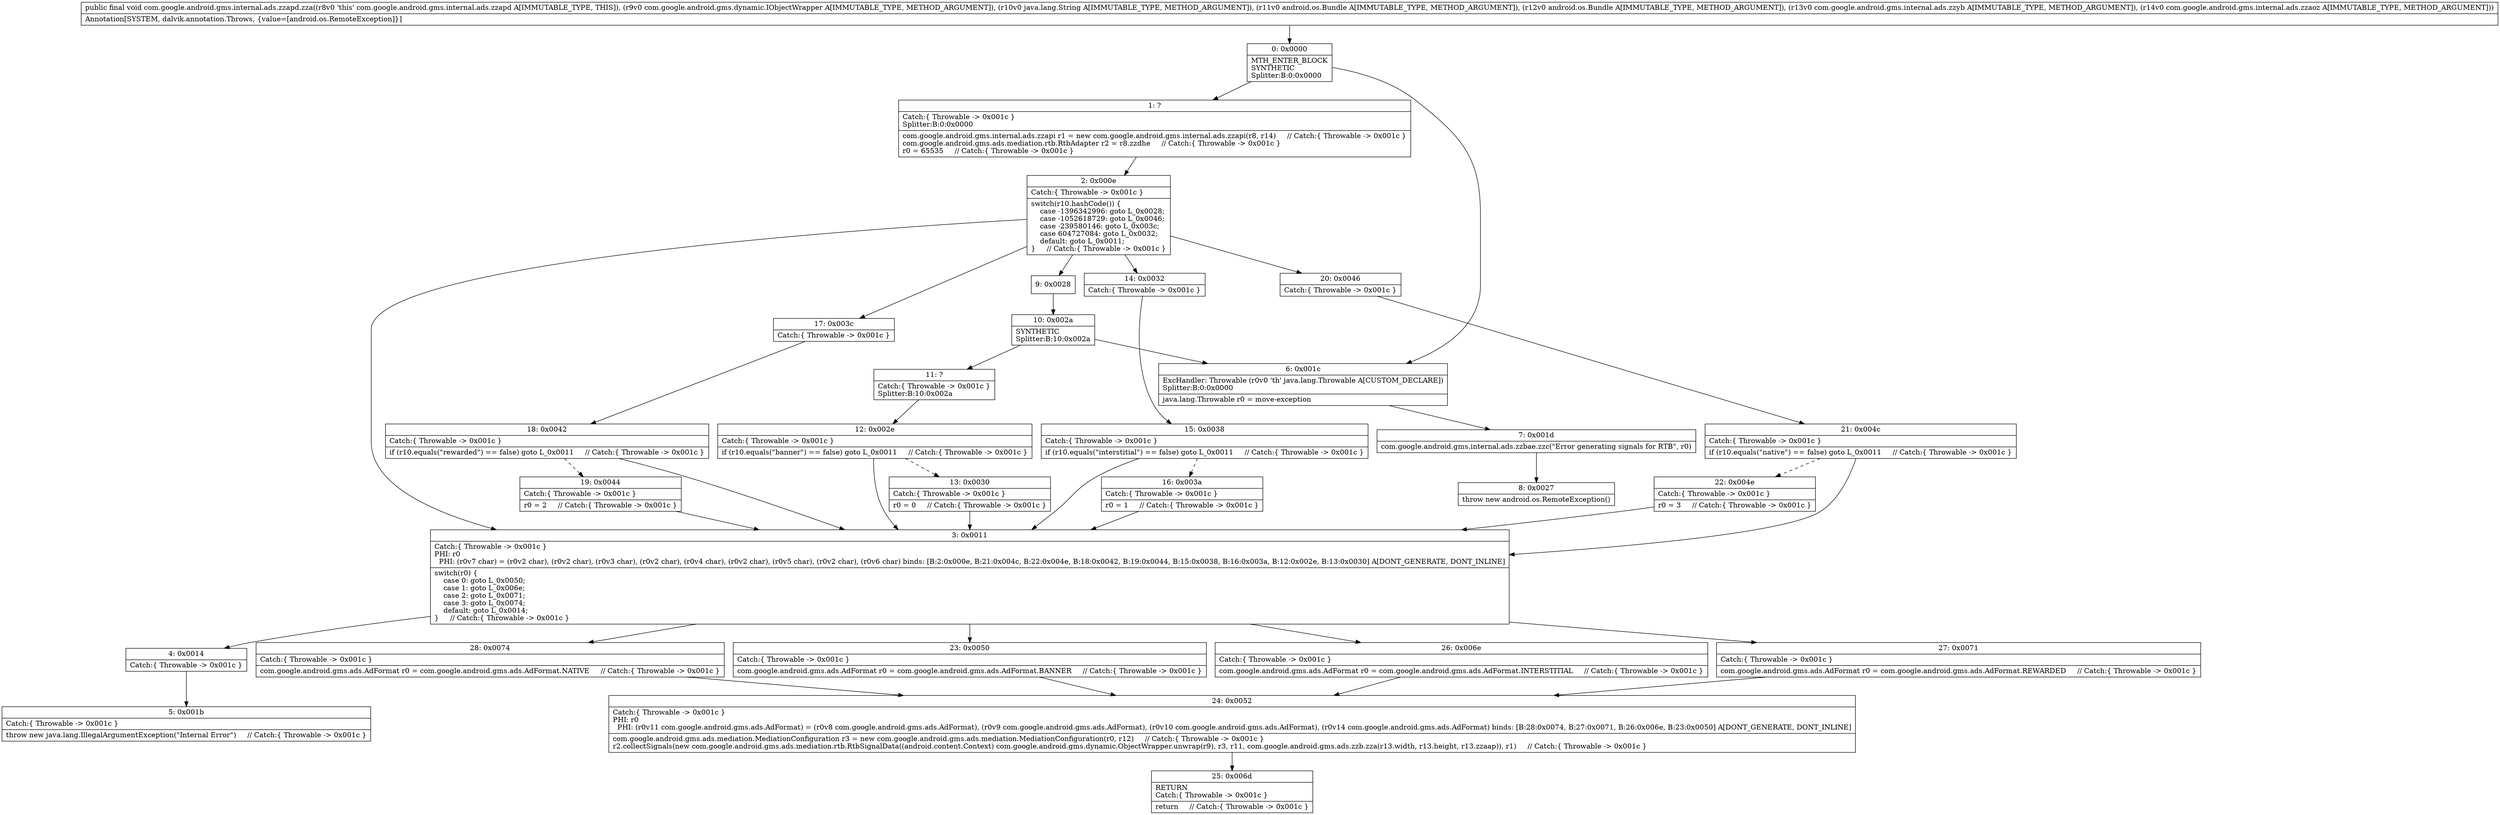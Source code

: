 digraph "CFG forcom.google.android.gms.internal.ads.zzapd.zza(Lcom\/google\/android\/gms\/dynamic\/IObjectWrapper;Ljava\/lang\/String;Landroid\/os\/Bundle;Landroid\/os\/Bundle;Lcom\/google\/android\/gms\/internal\/ads\/zzyb;Lcom\/google\/android\/gms\/internal\/ads\/zzaoz;)V" {
Node_0 [shape=record,label="{0\:\ 0x0000|MTH_ENTER_BLOCK\lSYNTHETIC\lSplitter:B:0:0x0000\l}"];
Node_1 [shape=record,label="{1\:\ ?|Catch:\{ Throwable \-\> 0x001c \}\lSplitter:B:0:0x0000\l|com.google.android.gms.internal.ads.zzapi r1 = new com.google.android.gms.internal.ads.zzapi(r8, r14)     \/\/ Catch:\{ Throwable \-\> 0x001c \}\lcom.google.android.gms.ads.mediation.rtb.RtbAdapter r2 = r8.zzdhe     \/\/ Catch:\{ Throwable \-\> 0x001c \}\lr0 = 65535     \/\/ Catch:\{ Throwable \-\> 0x001c \}\l}"];
Node_2 [shape=record,label="{2\:\ 0x000e|Catch:\{ Throwable \-\> 0x001c \}\l|switch(r10.hashCode()) \{\l    case \-1396342996: goto L_0x0028;\l    case \-1052618729: goto L_0x0046;\l    case \-239580146: goto L_0x003c;\l    case 604727084: goto L_0x0032;\l    default: goto L_0x0011;\l\}     \/\/ Catch:\{ Throwable \-\> 0x001c \}\l}"];
Node_3 [shape=record,label="{3\:\ 0x0011|Catch:\{ Throwable \-\> 0x001c \}\lPHI: r0 \l  PHI: (r0v7 char) = (r0v2 char), (r0v2 char), (r0v3 char), (r0v2 char), (r0v4 char), (r0v2 char), (r0v5 char), (r0v2 char), (r0v6 char) binds: [B:2:0x000e, B:21:0x004c, B:22:0x004e, B:18:0x0042, B:19:0x0044, B:15:0x0038, B:16:0x003a, B:12:0x002e, B:13:0x0030] A[DONT_GENERATE, DONT_INLINE]\l|switch(r0) \{\l    case 0: goto L_0x0050;\l    case 1: goto L_0x006e;\l    case 2: goto L_0x0071;\l    case 3: goto L_0x0074;\l    default: goto L_0x0014;\l\}     \/\/ Catch:\{ Throwable \-\> 0x001c \}\l}"];
Node_4 [shape=record,label="{4\:\ 0x0014|Catch:\{ Throwable \-\> 0x001c \}\l}"];
Node_5 [shape=record,label="{5\:\ 0x001b|Catch:\{ Throwable \-\> 0x001c \}\l|throw new java.lang.IllegalArgumentException(\"Internal Error\")     \/\/ Catch:\{ Throwable \-\> 0x001c \}\l}"];
Node_6 [shape=record,label="{6\:\ 0x001c|ExcHandler: Throwable (r0v0 'th' java.lang.Throwable A[CUSTOM_DECLARE])\lSplitter:B:0:0x0000\l|java.lang.Throwable r0 = move\-exception\l}"];
Node_7 [shape=record,label="{7\:\ 0x001d|com.google.android.gms.internal.ads.zzbae.zzc(\"Error generating signals for RTB\", r0)\l}"];
Node_8 [shape=record,label="{8\:\ 0x0027|throw new android.os.RemoteException()\l}"];
Node_9 [shape=record,label="{9\:\ 0x0028}"];
Node_10 [shape=record,label="{10\:\ 0x002a|SYNTHETIC\lSplitter:B:10:0x002a\l}"];
Node_11 [shape=record,label="{11\:\ ?|Catch:\{ Throwable \-\> 0x001c \}\lSplitter:B:10:0x002a\l}"];
Node_12 [shape=record,label="{12\:\ 0x002e|Catch:\{ Throwable \-\> 0x001c \}\l|if (r10.equals(\"banner\") == false) goto L_0x0011     \/\/ Catch:\{ Throwable \-\> 0x001c \}\l}"];
Node_13 [shape=record,label="{13\:\ 0x0030|Catch:\{ Throwable \-\> 0x001c \}\l|r0 = 0     \/\/ Catch:\{ Throwable \-\> 0x001c \}\l}"];
Node_14 [shape=record,label="{14\:\ 0x0032|Catch:\{ Throwable \-\> 0x001c \}\l}"];
Node_15 [shape=record,label="{15\:\ 0x0038|Catch:\{ Throwable \-\> 0x001c \}\l|if (r10.equals(\"interstitial\") == false) goto L_0x0011     \/\/ Catch:\{ Throwable \-\> 0x001c \}\l}"];
Node_16 [shape=record,label="{16\:\ 0x003a|Catch:\{ Throwable \-\> 0x001c \}\l|r0 = 1     \/\/ Catch:\{ Throwable \-\> 0x001c \}\l}"];
Node_17 [shape=record,label="{17\:\ 0x003c|Catch:\{ Throwable \-\> 0x001c \}\l}"];
Node_18 [shape=record,label="{18\:\ 0x0042|Catch:\{ Throwable \-\> 0x001c \}\l|if (r10.equals(\"rewarded\") == false) goto L_0x0011     \/\/ Catch:\{ Throwable \-\> 0x001c \}\l}"];
Node_19 [shape=record,label="{19\:\ 0x0044|Catch:\{ Throwable \-\> 0x001c \}\l|r0 = 2     \/\/ Catch:\{ Throwable \-\> 0x001c \}\l}"];
Node_20 [shape=record,label="{20\:\ 0x0046|Catch:\{ Throwable \-\> 0x001c \}\l}"];
Node_21 [shape=record,label="{21\:\ 0x004c|Catch:\{ Throwable \-\> 0x001c \}\l|if (r10.equals(\"native\") == false) goto L_0x0011     \/\/ Catch:\{ Throwable \-\> 0x001c \}\l}"];
Node_22 [shape=record,label="{22\:\ 0x004e|Catch:\{ Throwable \-\> 0x001c \}\l|r0 = 3     \/\/ Catch:\{ Throwable \-\> 0x001c \}\l}"];
Node_23 [shape=record,label="{23\:\ 0x0050|Catch:\{ Throwable \-\> 0x001c \}\l|com.google.android.gms.ads.AdFormat r0 = com.google.android.gms.ads.AdFormat.BANNER     \/\/ Catch:\{ Throwable \-\> 0x001c \}\l}"];
Node_24 [shape=record,label="{24\:\ 0x0052|Catch:\{ Throwable \-\> 0x001c \}\lPHI: r0 \l  PHI: (r0v11 com.google.android.gms.ads.AdFormat) = (r0v8 com.google.android.gms.ads.AdFormat), (r0v9 com.google.android.gms.ads.AdFormat), (r0v10 com.google.android.gms.ads.AdFormat), (r0v14 com.google.android.gms.ads.AdFormat) binds: [B:28:0x0074, B:27:0x0071, B:26:0x006e, B:23:0x0050] A[DONT_GENERATE, DONT_INLINE]\l|com.google.android.gms.ads.mediation.MediationConfiguration r3 = new com.google.android.gms.ads.mediation.MediationConfiguration(r0, r12)     \/\/ Catch:\{ Throwable \-\> 0x001c \}\lr2.collectSignals(new com.google.android.gms.ads.mediation.rtb.RtbSignalData((android.content.Context) com.google.android.gms.dynamic.ObjectWrapper.unwrap(r9), r3, r11, com.google.android.gms.ads.zzb.zza(r13.width, r13.height, r13.zzaap)), r1)     \/\/ Catch:\{ Throwable \-\> 0x001c \}\l}"];
Node_25 [shape=record,label="{25\:\ 0x006d|RETURN\lCatch:\{ Throwable \-\> 0x001c \}\l|return     \/\/ Catch:\{ Throwable \-\> 0x001c \}\l}"];
Node_26 [shape=record,label="{26\:\ 0x006e|Catch:\{ Throwable \-\> 0x001c \}\l|com.google.android.gms.ads.AdFormat r0 = com.google.android.gms.ads.AdFormat.INTERSTITIAL     \/\/ Catch:\{ Throwable \-\> 0x001c \}\l}"];
Node_27 [shape=record,label="{27\:\ 0x0071|Catch:\{ Throwable \-\> 0x001c \}\l|com.google.android.gms.ads.AdFormat r0 = com.google.android.gms.ads.AdFormat.REWARDED     \/\/ Catch:\{ Throwable \-\> 0x001c \}\l}"];
Node_28 [shape=record,label="{28\:\ 0x0074|Catch:\{ Throwable \-\> 0x001c \}\l|com.google.android.gms.ads.AdFormat r0 = com.google.android.gms.ads.AdFormat.NATIVE     \/\/ Catch:\{ Throwable \-\> 0x001c \}\l}"];
MethodNode[shape=record,label="{public final void com.google.android.gms.internal.ads.zzapd.zza((r8v0 'this' com.google.android.gms.internal.ads.zzapd A[IMMUTABLE_TYPE, THIS]), (r9v0 com.google.android.gms.dynamic.IObjectWrapper A[IMMUTABLE_TYPE, METHOD_ARGUMENT]), (r10v0 java.lang.String A[IMMUTABLE_TYPE, METHOD_ARGUMENT]), (r11v0 android.os.Bundle A[IMMUTABLE_TYPE, METHOD_ARGUMENT]), (r12v0 android.os.Bundle A[IMMUTABLE_TYPE, METHOD_ARGUMENT]), (r13v0 com.google.android.gms.internal.ads.zzyb A[IMMUTABLE_TYPE, METHOD_ARGUMENT]), (r14v0 com.google.android.gms.internal.ads.zzaoz A[IMMUTABLE_TYPE, METHOD_ARGUMENT]))  | Annotation[SYSTEM, dalvik.annotation.Throws, \{value=[android.os.RemoteException]\}]\l}"];
MethodNode -> Node_0;
Node_0 -> Node_1;
Node_0 -> Node_6;
Node_1 -> Node_2;
Node_2 -> Node_3;
Node_2 -> Node_9;
Node_2 -> Node_14;
Node_2 -> Node_17;
Node_2 -> Node_20;
Node_3 -> Node_4;
Node_3 -> Node_23;
Node_3 -> Node_26;
Node_3 -> Node_27;
Node_3 -> Node_28;
Node_4 -> Node_5;
Node_6 -> Node_7;
Node_7 -> Node_8;
Node_9 -> Node_10;
Node_10 -> Node_11;
Node_10 -> Node_6;
Node_11 -> Node_12;
Node_12 -> Node_3;
Node_12 -> Node_13[style=dashed];
Node_13 -> Node_3;
Node_14 -> Node_15;
Node_15 -> Node_3;
Node_15 -> Node_16[style=dashed];
Node_16 -> Node_3;
Node_17 -> Node_18;
Node_18 -> Node_3;
Node_18 -> Node_19[style=dashed];
Node_19 -> Node_3;
Node_20 -> Node_21;
Node_21 -> Node_3;
Node_21 -> Node_22[style=dashed];
Node_22 -> Node_3;
Node_23 -> Node_24;
Node_24 -> Node_25;
Node_26 -> Node_24;
Node_27 -> Node_24;
Node_28 -> Node_24;
}

